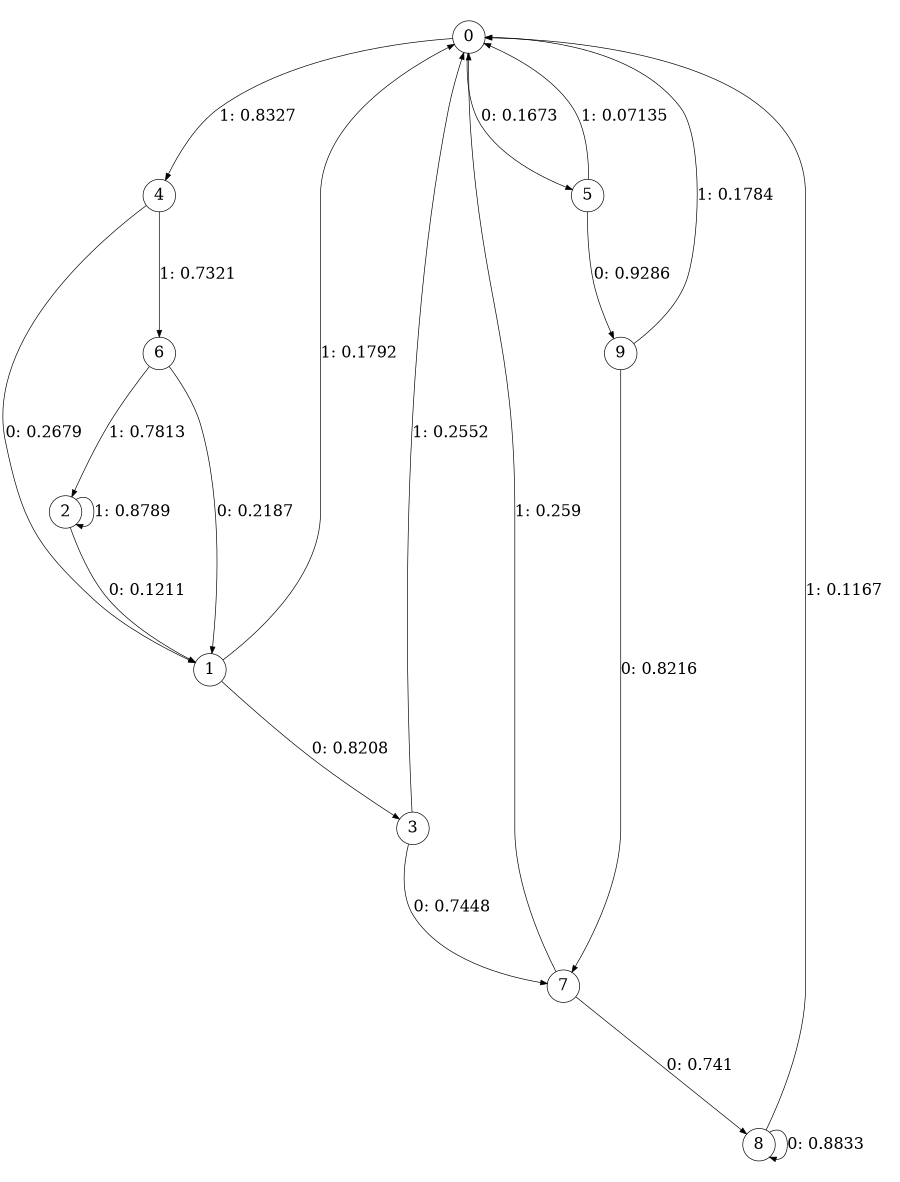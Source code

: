 digraph "ch5faceL4" {
size = "6,8.5";
ratio = "fill";
node [shape = circle];
node [fontsize = 24];
edge [fontsize = 24];
0 -> 5 [label = "0: 0.1673   "];
0 -> 4 [label = "1: 0.8327   "];
1 -> 3 [label = "0: 0.8208   "];
1 -> 0 [label = "1: 0.1792   "];
2 -> 1 [label = "0: 0.1211   "];
2 -> 2 [label = "1: 0.8789   "];
3 -> 7 [label = "0: 0.7448   "];
3 -> 0 [label = "1: 0.2552   "];
4 -> 1 [label = "0: 0.2679   "];
4 -> 6 [label = "1: 0.7321   "];
5 -> 9 [label = "0: 0.9286   "];
5 -> 0 [label = "1: 0.07135  "];
6 -> 1 [label = "0: 0.2187   "];
6 -> 2 [label = "1: 0.7813   "];
7 -> 8 [label = "0: 0.741    "];
7 -> 0 [label = "1: 0.259    "];
8 -> 8 [label = "0: 0.8833   "];
8 -> 0 [label = "1: 0.1167   "];
9 -> 7 [label = "0: 0.8216   "];
9 -> 0 [label = "1: 0.1784   "];
}